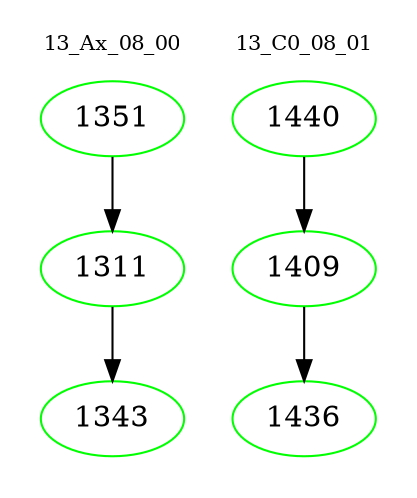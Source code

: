 digraph{
subgraph cluster_0 {
color = white
label = "13_Ax_08_00";
fontsize=10;
T0_1351 [label="1351", color="green"]
T0_1351 -> T0_1311 [color="black"]
T0_1311 [label="1311", color="green"]
T0_1311 -> T0_1343 [color="black"]
T0_1343 [label="1343", color="green"]
}
subgraph cluster_1 {
color = white
label = "13_C0_08_01";
fontsize=10;
T1_1440 [label="1440", color="green"]
T1_1440 -> T1_1409 [color="black"]
T1_1409 [label="1409", color="green"]
T1_1409 -> T1_1436 [color="black"]
T1_1436 [label="1436", color="green"]
}
}
